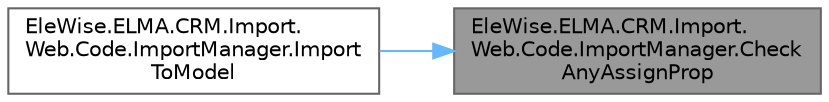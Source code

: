 digraph "EleWise.ELMA.CRM.Import.Web.Code.ImportManager.CheckAnyAssignProp"
{
 // LATEX_PDF_SIZE
  bgcolor="transparent";
  edge [fontname=Helvetica,fontsize=10,labelfontname=Helvetica,labelfontsize=10];
  node [fontname=Helvetica,fontsize=10,shape=box,height=0.2,width=0.4];
  rankdir="RL";
  Node1 [id="Node000001",label="EleWise.ELMA.CRM.Import.\lWeb.Code.ImportManager.Check\lAnyAssignProp",height=0.2,width=0.4,color="gray40", fillcolor="grey60", style="filled", fontcolor="black",tooltip="Проверяет заполнено ли хоть 1 поле"];
  Node1 -> Node2 [id="edge1_Node000001_Node000002",dir="back",color="steelblue1",style="solid",tooltip=" "];
  Node2 [id="Node000002",label="EleWise.ELMA.CRM.Import.\lWeb.Code.ImportManager.Import\lToModel",height=0.2,width=0.4,color="grey40", fillcolor="white", style="filled",URL="$class_ele_wise_1_1_e_l_m_a_1_1_c_r_m_1_1_import_1_1_web_1_1_code_1_1_import_manager.html#ab8e23ae6cdd7f57f5b0549b48b7f665f",tooltip=" "];
}
